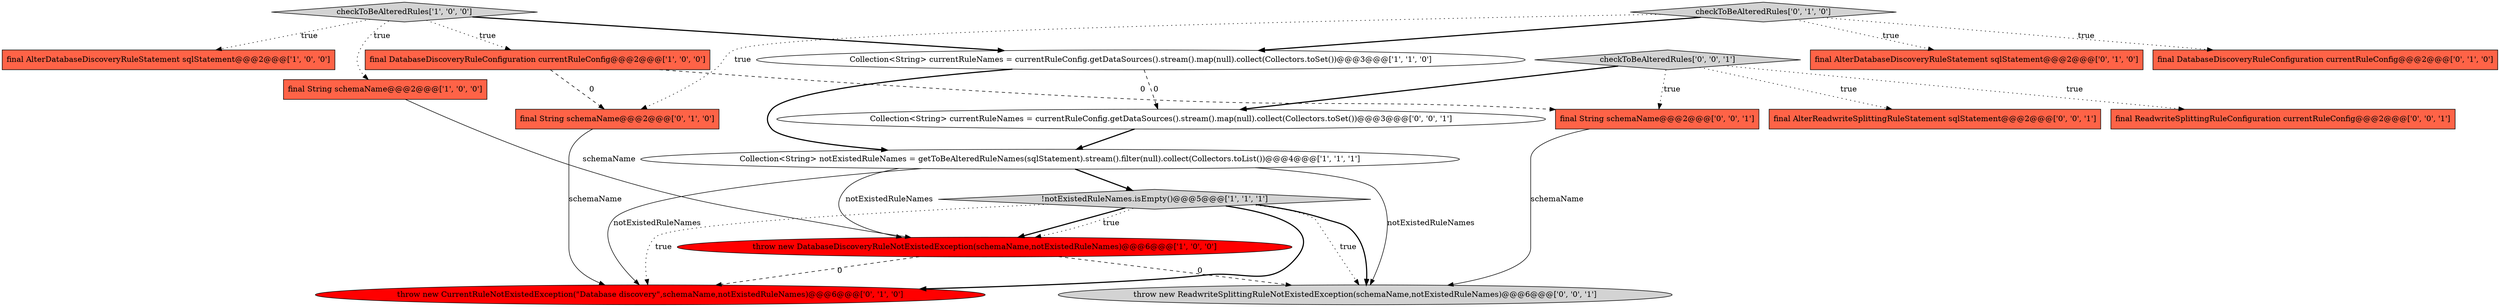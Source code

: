digraph {
12 [style = filled, label = "final String schemaName@@@2@@@['0', '1', '0']", fillcolor = tomato, shape = box image = "AAA1AAABBB2BBB"];
7 [style = filled, label = "checkToBeAlteredRules['1', '0', '0']", fillcolor = lightgray, shape = diamond image = "AAA0AAABBB1BBB"];
1 [style = filled, label = "Collection<String> notExistedRuleNames = getToBeAlteredRuleNames(sqlStatement).stream().filter(null).collect(Collectors.toList())@@@4@@@['1', '1', '1']", fillcolor = white, shape = ellipse image = "AAA0AAABBB1BBB"];
5 [style = filled, label = "final DatabaseDiscoveryRuleConfiguration currentRuleConfig@@@2@@@['1', '0', '0']", fillcolor = tomato, shape = box image = "AAA1AAABBB1BBB"];
11 [style = filled, label = "final AlterDatabaseDiscoveryRuleStatement sqlStatement@@@2@@@['0', '1', '0']", fillcolor = tomato, shape = box image = "AAA0AAABBB2BBB"];
15 [style = filled, label = "final String schemaName@@@2@@@['0', '0', '1']", fillcolor = tomato, shape = box image = "AAA0AAABBB3BBB"];
17 [style = filled, label = "Collection<String> currentRuleNames = currentRuleConfig.getDataSources().stream().map(null).collect(Collectors.toSet())@@@3@@@['0', '0', '1']", fillcolor = white, shape = ellipse image = "AAA0AAABBB3BBB"];
13 [style = filled, label = "final AlterReadwriteSplittingRuleStatement sqlStatement@@@2@@@['0', '0', '1']", fillcolor = tomato, shape = box image = "AAA0AAABBB3BBB"];
6 [style = filled, label = "throw new DatabaseDiscoveryRuleNotExistedException(schemaName,notExistedRuleNames)@@@6@@@['1', '0', '0']", fillcolor = red, shape = ellipse image = "AAA1AAABBB1BBB"];
16 [style = filled, label = "throw new ReadwriteSplittingRuleNotExistedException(schemaName,notExistedRuleNames)@@@6@@@['0', '0', '1']", fillcolor = lightgray, shape = ellipse image = "AAA0AAABBB3BBB"];
3 [style = filled, label = "final AlterDatabaseDiscoveryRuleStatement sqlStatement@@@2@@@['1', '0', '0']", fillcolor = tomato, shape = box image = "AAA0AAABBB1BBB"];
2 [style = filled, label = "!notExistedRuleNames.isEmpty()@@@5@@@['1', '1', '1']", fillcolor = lightgray, shape = diamond image = "AAA0AAABBB1BBB"];
8 [style = filled, label = "checkToBeAlteredRules['0', '1', '0']", fillcolor = lightgray, shape = diamond image = "AAA0AAABBB2BBB"];
9 [style = filled, label = "throw new CurrentRuleNotExistedException(\"Database discovery\",schemaName,notExistedRuleNames)@@@6@@@['0', '1', '0']", fillcolor = red, shape = ellipse image = "AAA1AAABBB2BBB"];
14 [style = filled, label = "final ReadwriteSplittingRuleConfiguration currentRuleConfig@@@2@@@['0', '0', '1']", fillcolor = tomato, shape = box image = "AAA0AAABBB3BBB"];
10 [style = filled, label = "final DatabaseDiscoveryRuleConfiguration currentRuleConfig@@@2@@@['0', '1', '0']", fillcolor = tomato, shape = box image = "AAA0AAABBB2BBB"];
0 [style = filled, label = "final String schemaName@@@2@@@['1', '0', '0']", fillcolor = tomato, shape = box image = "AAA0AAABBB1BBB"];
18 [style = filled, label = "checkToBeAlteredRules['0', '0', '1']", fillcolor = lightgray, shape = diamond image = "AAA0AAABBB3BBB"];
4 [style = filled, label = "Collection<String> currentRuleNames = currentRuleConfig.getDataSources().stream().map(null).collect(Collectors.toSet())@@@3@@@['1', '1', '0']", fillcolor = white, shape = ellipse image = "AAA0AAABBB1BBB"];
5->12 [style = dashed, label="0"];
17->1 [style = bold, label=""];
4->17 [style = dashed, label="0"];
2->6 [style = bold, label=""];
6->9 [style = dashed, label="0"];
18->15 [style = dotted, label="true"];
18->17 [style = bold, label=""];
1->6 [style = solid, label="notExistedRuleNames"];
7->4 [style = bold, label=""];
2->9 [style = bold, label=""];
8->10 [style = dotted, label="true"];
7->0 [style = dotted, label="true"];
18->14 [style = dotted, label="true"];
0->6 [style = solid, label="schemaName"];
7->5 [style = dotted, label="true"];
6->16 [style = dashed, label="0"];
2->9 [style = dotted, label="true"];
1->9 [style = solid, label="notExistedRuleNames"];
8->12 [style = dotted, label="true"];
12->9 [style = solid, label="schemaName"];
1->16 [style = solid, label="notExistedRuleNames"];
2->6 [style = dotted, label="true"];
7->3 [style = dotted, label="true"];
15->16 [style = solid, label="schemaName"];
8->11 [style = dotted, label="true"];
4->1 [style = bold, label=""];
1->2 [style = bold, label=""];
8->4 [style = bold, label=""];
5->15 [style = dashed, label="0"];
2->16 [style = dotted, label="true"];
18->13 [style = dotted, label="true"];
2->16 [style = bold, label=""];
}
